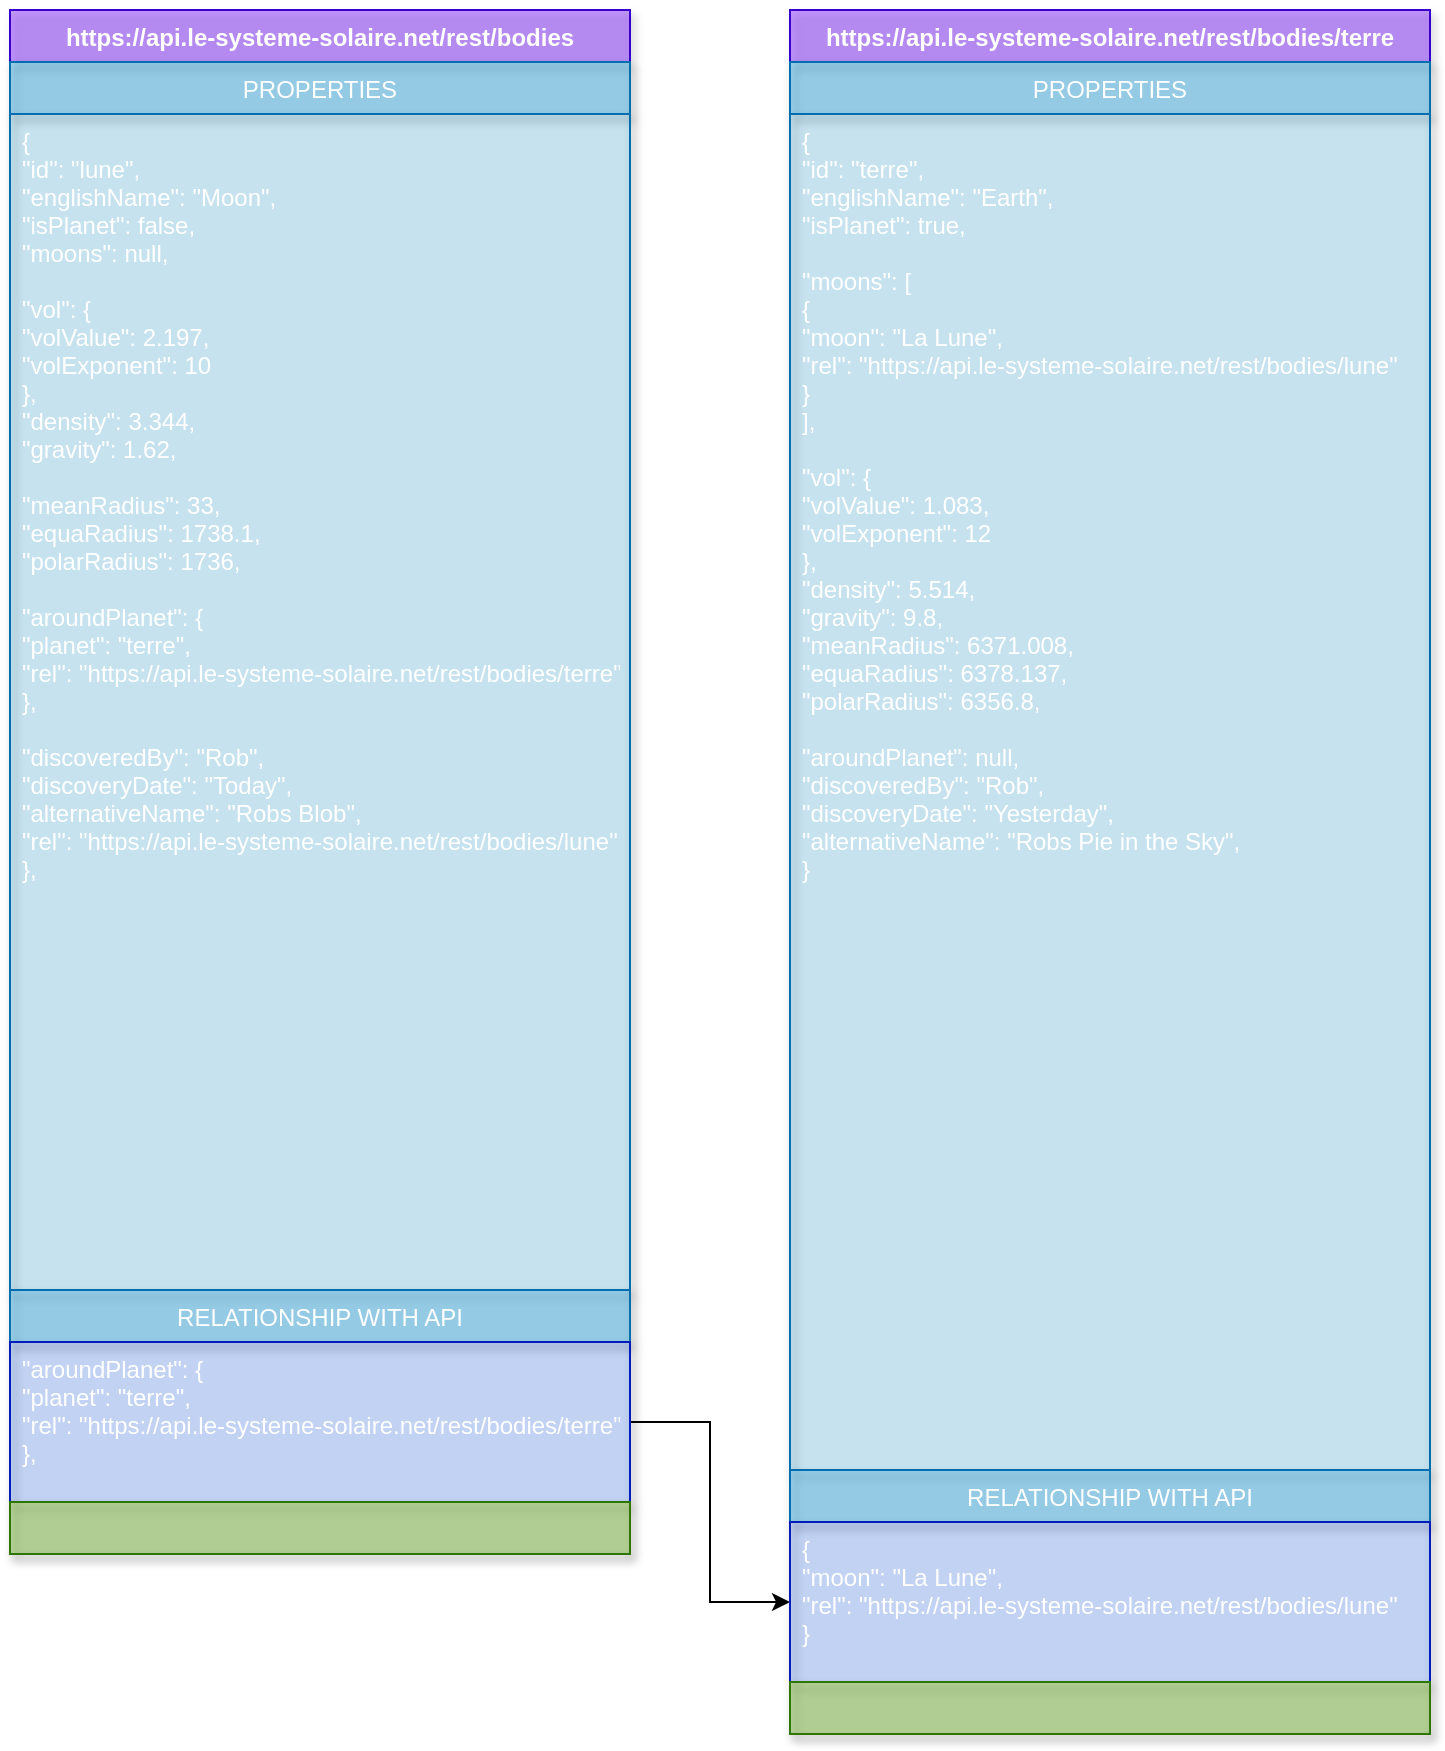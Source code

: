 <mxfile version="13.7.9" type="device"><diagram id="6P73jqx8OS_Tus27hIRr" name="Page-1"><mxGraphModel dx="1899" dy="643" grid="1" gridSize="10" guides="1" tooltips="1" connect="1" arrows="1" fold="1" page="1" pageScale="1" pageWidth="827" pageHeight="1169" math="0" shadow="0"><root><mxCell id="0"/><mxCell id="1" parent="0"/><mxCell id="ZCyXZ90DWrln7kdVa-eS-60" value="" style="edgeStyle=orthogonalEdgeStyle;rounded=0;orthogonalLoop=1;jettySize=auto;html=1;" edge="1" parent="1" source="ZCyXZ90DWrln7kdVa-eS-50" target="ZCyXZ90DWrln7kdVa-eS-58"><mxGeometry relative="1" as="geometry"/></mxCell><mxCell id="ZCyXZ90DWrln7kdVa-eS-44" value="https://api.le-systeme-solaire.net/rest/bodies" style="swimlane;fontStyle=1;align=center;verticalAlign=top;childLayout=stackLayout;horizontal=1;startSize=26;horizontalStack=0;resizeParent=1;resizeParentMax=0;resizeLast=0;collapsible=1;marginBottom=0;shadow=1;strokeOpacity=100;fillColor=#6a00ff;strokeColor=#3700CC;fontColor=#ffffff;fillOpacity=40;" vertex="1" parent="1"><mxGeometry x="-600" y="456" width="310" height="772" as="geometry"/></mxCell><mxCell id="ZCyXZ90DWrln7kdVa-eS-45" value="PROPERTIES" style="text;align=center;verticalAlign=top;spacingLeft=4;spacingRight=4;overflow=hidden;rotatable=0;points=[[0,0.5],[1,0.5]];portConstraint=eastwest;shadow=1;strokeOpacity=100;fillColor=#1ba1e2;strokeColor=#006EAF;fontColor=#ffffff;fillOpacity=40;" vertex="1" parent="ZCyXZ90DWrln7kdVa-eS-44"><mxGeometry y="26" width="310" height="26" as="geometry"/></mxCell><mxCell id="ZCyXZ90DWrln7kdVa-eS-46" value="{&#10;&quot;id&quot;: &quot;lune&quot;,&#10;&quot;englishName&quot;: &quot;Moon&quot;,&#10;&quot;isPlanet&quot;: false,&#10;&quot;moons&quot;: null,&#10;&#10;&quot;vol&quot;: {&#10;&quot;volValue&quot;: 2.197,&#10;&quot;volExponent&quot;: 10&#10;},&#10;&quot;density&quot;: 3.344,&#10;&quot;gravity&quot;: 1.62,&#10;&#10;&quot;meanRadius&quot;: 33,&#10;&quot;equaRadius&quot;: 1738.1,&#10;&quot;polarRadius&quot;: 1736,&#10;&#10;&quot;aroundPlanet&quot;: {&#10;&quot;planet&quot;: &quot;terre&quot;,&#10;&quot;rel&quot;: &quot;https://api.le-systeme-solaire.net/rest/bodies/terre&quot;&#10;},&#10;&#10;&quot;discoveredBy&quot;: &quot;Rob&quot;,&#10;&quot;discoveryDate&quot;: &quot;Today&quot;,&#10;&quot;alternativeName&quot;: &quot;Robs Blob&quot;,&#10;&quot;rel&quot;: &quot;https://api.le-systeme-solaire.net/rest/bodies/lune&quot;&#10;}," style="text;align=left;verticalAlign=top;spacingLeft=4;spacingRight=4;overflow=hidden;rotatable=0;points=[[0,0.5],[1,0.5]];portConstraint=eastwest;shadow=1;strokeOpacity=100;fillColor=#1ba1e2;strokeColor=#006EAF;fontColor=#ffffff;fillOpacity=20;fontStyle=0" vertex="1" parent="ZCyXZ90DWrln7kdVa-eS-44"><mxGeometry y="52" width="310" height="588" as="geometry"/></mxCell><mxCell id="ZCyXZ90DWrln7kdVa-eS-51" value="RELATIONSHIP WITH API" style="text;align=center;verticalAlign=top;spacingLeft=4;spacingRight=4;overflow=hidden;rotatable=0;points=[[0,0.5],[1,0.5]];portConstraint=eastwest;shadow=1;strokeOpacity=100;fillColor=#1ba1e2;strokeColor=#006EAF;fontColor=#ffffff;fillOpacity=40;" vertex="1" parent="ZCyXZ90DWrln7kdVa-eS-44"><mxGeometry y="640" width="310" height="26" as="geometry"/></mxCell><mxCell id="ZCyXZ90DWrln7kdVa-eS-50" value="&quot;aroundPlanet&quot;: {&#10;&quot;planet&quot;: &quot;terre&quot;,&#10;&quot;rel&quot;: &quot;https://api.le-systeme-solaire.net/rest/bodies/terre&quot;&#10;}," style="text;align=left;verticalAlign=top;spacingLeft=4;spacingRight=4;overflow=hidden;rotatable=0;points=[[0,0.5],[1,0.5]];portConstraint=eastwest;shadow=1;strokeOpacity=100;fillColor=#0050ef;strokeColor=#001DBC;fontColor=#ffffff;fillOpacity=20;fontStyle=0" vertex="1" parent="ZCyXZ90DWrln7kdVa-eS-44"><mxGeometry y="666" width="310" height="80" as="geometry"/></mxCell><mxCell id="ZCyXZ90DWrln7kdVa-eS-47" value="" style="text;align=center;verticalAlign=top;spacingLeft=4;spacingRight=4;overflow=hidden;rotatable=0;points=[[0,0.5],[1,0.5]];portConstraint=eastwest;shadow=1;strokeOpacity=100;fillColor=#60a917;strokeColor=#2D7600;fontColor=#ffffff;fillOpacity=40;" vertex="1" parent="ZCyXZ90DWrln7kdVa-eS-44"><mxGeometry y="746" width="310" height="26" as="geometry"/></mxCell><mxCell id="ZCyXZ90DWrln7kdVa-eS-54" value="https://api.le-systeme-solaire.net/rest/bodies/terre" style="swimlane;fontStyle=1;align=center;verticalAlign=top;childLayout=stackLayout;horizontal=1;startSize=26;horizontalStack=0;resizeParent=1;resizeParentMax=0;resizeLast=0;collapsible=1;marginBottom=0;shadow=1;strokeOpacity=100;fillColor=#6a00ff;strokeColor=#3700CC;fontColor=#ffffff;fillOpacity=40;" vertex="1" parent="1"><mxGeometry x="-210" y="456" width="320" height="862" as="geometry"/></mxCell><mxCell id="ZCyXZ90DWrln7kdVa-eS-55" value="PROPERTIES" style="text;align=center;verticalAlign=top;spacingLeft=4;spacingRight=4;overflow=hidden;rotatable=0;points=[[0,0.5],[1,0.5]];portConstraint=eastwest;shadow=1;strokeOpacity=100;fillColor=#1ba1e2;strokeColor=#006EAF;fontColor=#ffffff;fillOpacity=40;" vertex="1" parent="ZCyXZ90DWrln7kdVa-eS-54"><mxGeometry y="26" width="320" height="26" as="geometry"/></mxCell><mxCell id="ZCyXZ90DWrln7kdVa-eS-56" value="{&#10;&quot;id&quot;: &quot;terre&quot;,&#10;&quot;englishName&quot;: &quot;Earth&quot;,&#10;&quot;isPlanet&quot;: true,&#10;&#10;&quot;moons&quot;: [&#10;{&#10;&quot;moon&quot;: &quot;La Lune&quot;,&#10;&quot;rel&quot;: &quot;https://api.le-systeme-solaire.net/rest/bodies/lune&quot;&#10;}&#10;],&#10;&#10;&quot;vol&quot;: {&#10;&quot;volValue&quot;: 1.083,&#10;&quot;volExponent&quot;: 12&#10;},&#10;&quot;density&quot;: 5.514,&#10;&quot;gravity&quot;: 9.8,&#10;&quot;meanRadius&quot;: 6371.008,&#10;&quot;equaRadius&quot;: 6378.137,&#10;&quot;polarRadius&quot;: 6356.8,&#10;&#10;&quot;aroundPlanet&quot;: null,&#10;&quot;discoveredBy&quot;: &quot;Rob&quot;,&#10;&quot;discoveryDate&quot;: &quot;Yesterday&quot;,&#10;&quot;alternativeName&quot;: &quot;Robs Pie in the Sky&quot;,&#10;}" style="text;align=left;verticalAlign=top;spacingLeft=4;spacingRight=4;overflow=hidden;rotatable=0;points=[[0,0.5],[1,0.5]];portConstraint=eastwest;shadow=1;strokeOpacity=100;fillColor=#1ba1e2;strokeColor=#006EAF;fontColor=#ffffff;fillOpacity=20;fontStyle=0" vertex="1" parent="ZCyXZ90DWrln7kdVa-eS-54"><mxGeometry y="52" width="320" height="678" as="geometry"/></mxCell><mxCell id="ZCyXZ90DWrln7kdVa-eS-57" value="RELATIONSHIP WITH API" style="text;align=center;verticalAlign=top;spacingLeft=4;spacingRight=4;overflow=hidden;rotatable=0;points=[[0,0.5],[1,0.5]];portConstraint=eastwest;shadow=1;strokeOpacity=100;fillColor=#1ba1e2;strokeColor=#006EAF;fontColor=#ffffff;fillOpacity=40;" vertex="1" parent="ZCyXZ90DWrln7kdVa-eS-54"><mxGeometry y="730" width="320" height="26" as="geometry"/></mxCell><mxCell id="ZCyXZ90DWrln7kdVa-eS-58" value="{&#10;&quot;moon&quot;: &quot;La Lune&quot;,&#10;&quot;rel&quot;: &quot;https://api.le-systeme-solaire.net/rest/bodies/lune&quot;&#10;}" style="text;align=left;verticalAlign=top;spacingLeft=4;spacingRight=4;overflow=hidden;rotatable=0;points=[[0,0.5],[1,0.5]];portConstraint=eastwest;shadow=1;strokeOpacity=100;fillColor=#0050ef;strokeColor=#001DBC;fontColor=#ffffff;fillOpacity=20;fontStyle=0" vertex="1" parent="ZCyXZ90DWrln7kdVa-eS-54"><mxGeometry y="756" width="320" height="80" as="geometry"/></mxCell><mxCell id="ZCyXZ90DWrln7kdVa-eS-59" value="" style="text;align=center;verticalAlign=top;spacingLeft=4;spacingRight=4;overflow=hidden;rotatable=0;points=[[0,0.5],[1,0.5]];portConstraint=eastwest;shadow=1;strokeOpacity=100;fillColor=#60a917;strokeColor=#2D7600;fontColor=#ffffff;fillOpacity=40;" vertex="1" parent="ZCyXZ90DWrln7kdVa-eS-54"><mxGeometry y="836" width="320" height="26" as="geometry"/></mxCell></root></mxGraphModel></diagram></mxfile>